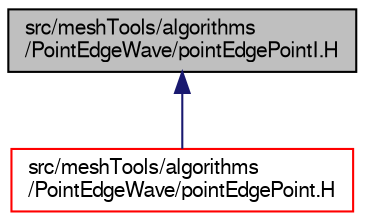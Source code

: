 digraph "src/meshTools/algorithms/PointEdgeWave/pointEdgePointI.H"
{
  bgcolor="transparent";
  edge [fontname="FreeSans",fontsize="10",labelfontname="FreeSans",labelfontsize="10"];
  node [fontname="FreeSans",fontsize="10",shape=record];
  Node1 [label="src/meshTools/algorithms\l/PointEdgeWave/pointEdgePointI.H",height=0.2,width=0.4,color="black", fillcolor="grey75", style="filled" fontcolor="black"];
  Node1 -> Node2 [dir="back",color="midnightblue",fontsize="10",style="solid",fontname="FreeSans"];
  Node2 [label="src/meshTools/algorithms\l/PointEdgeWave/pointEdgePoint.H",height=0.2,width=0.4,color="red",URL="$a06697.html"];
}
